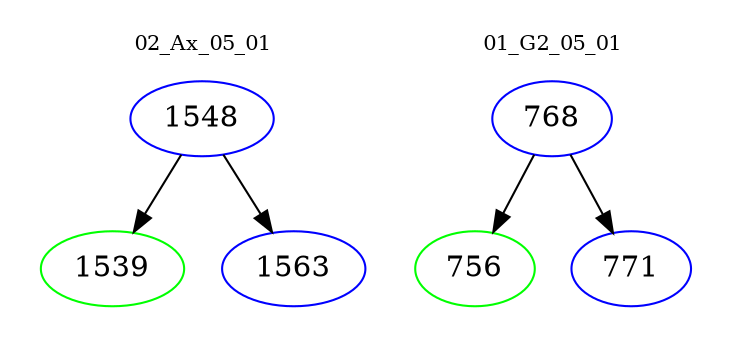 digraph{
subgraph cluster_0 {
color = white
label = "02_Ax_05_01";
fontsize=10;
T0_1548 [label="1548", color="blue"]
T0_1548 -> T0_1539 [color="black"]
T0_1539 [label="1539", color="green"]
T0_1548 -> T0_1563 [color="black"]
T0_1563 [label="1563", color="blue"]
}
subgraph cluster_1 {
color = white
label = "01_G2_05_01";
fontsize=10;
T1_768 [label="768", color="blue"]
T1_768 -> T1_756 [color="black"]
T1_756 [label="756", color="green"]
T1_768 -> T1_771 [color="black"]
T1_771 [label="771", color="blue"]
}
}
